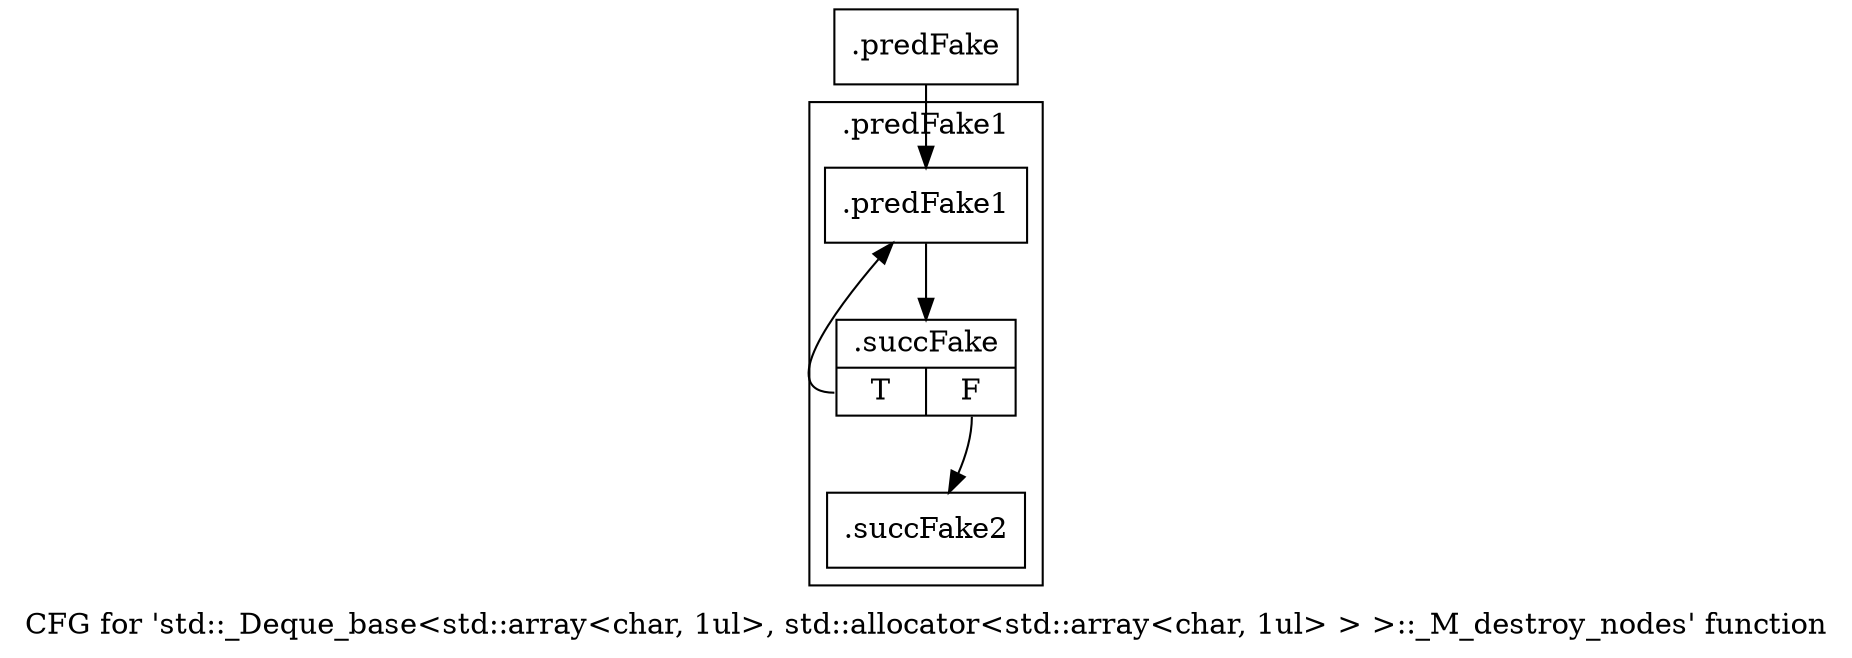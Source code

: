 digraph "CFG for 'std::_Deque_base\<std::array\<char, 1ul\>, std::allocator\<std::array\<char, 1ul\> \> \>::_M_destroy_nodes' function" {
	label="CFG for 'std::_Deque_base\<std::array\<char, 1ul\>, std::allocator\<std::array\<char, 1ul\> \> \>::_M_destroy_nodes' function";

	Node0x6001140 [shape=record,filename="",linenumber="",label="{.predFake}"];
	Node0x6001140 -> Node0x60028f0[ callList="" memoryops="" filename="/mnt/xilinx/Vitis_HLS/2021.2/tps/lnx64/gcc-6.2.0/lib/gcc/x86_64-pc-linux-gnu/6.2.0/../../../../include/c++/6.2.0/bits/stl_deque.h" execusionnum="0"];
	Node0x6326390 [shape=record,filename="/mnt/xilinx/Vitis_HLS/2021.2/tps/lnx64/gcc-6.2.0/lib/gcc/x86_64-pc-linux-gnu/6.2.0/../../../../include/c++/6.2.0/bits/stl_deque.h",linenumber="742",label="{.succFake2}"];
subgraph cluster_0 {
	label=".predFake1";
	tripcount="0";
	invocationtime="0";

	Node0x60028f0 [shape=record,filename="/mnt/xilinx/Vitis_HLS/2021.2/tps/lnx64/gcc-6.2.0/lib/gcc/x86_64-pc-linux-gnu/6.2.0/../../../../include/c++/6.2.0/bits/stl_deque.h",linenumber="740",label="{.predFake1}"];
	Node0x60028f0 -> Node0x63262e0[ callList="" memoryops="" filename="/mnt/xilinx/Vitis_HLS/2021.2/tps/lnx64/gcc-6.2.0/lib/gcc/x86_64-pc-linux-gnu/6.2.0/../../../../include/c++/6.2.0/bits/stl_deque.h" execusionnum="0"];
	Node0x63262e0 [shape=record,filename="/mnt/xilinx/Vitis_HLS/2021.2/tps/lnx64/gcc-6.2.0/lib/gcc/x86_64-pc-linux-gnu/6.2.0/../../../../include/c++/6.2.0/bits/stl_deque.h",linenumber="740",label="{.succFake|{<s0>T|<s1>F}}"];
	Node0x63262e0:s0 -> Node0x60028f0[ callList="" memoryops="" filename="/mnt/xilinx/Vitis_HLS/2021.2/tps/lnx64/gcc-6.2.0/lib/gcc/x86_64-pc-linux-gnu/6.2.0/../../../../include/c++/6.2.0/bits/stl_deque.h" execusionnum="0"];
	Node0x63262e0:s1 -> Node0x6326390[ callList="" memoryops="" filename="/mnt/xilinx/Vitis_HLS/2021.2/tps/lnx64/gcc-6.2.0/lib/gcc/x86_64-pc-linux-gnu/6.2.0/../../../../include/c++/6.2.0/bits/stl_deque.h" execusionnum="0"];
}
}
